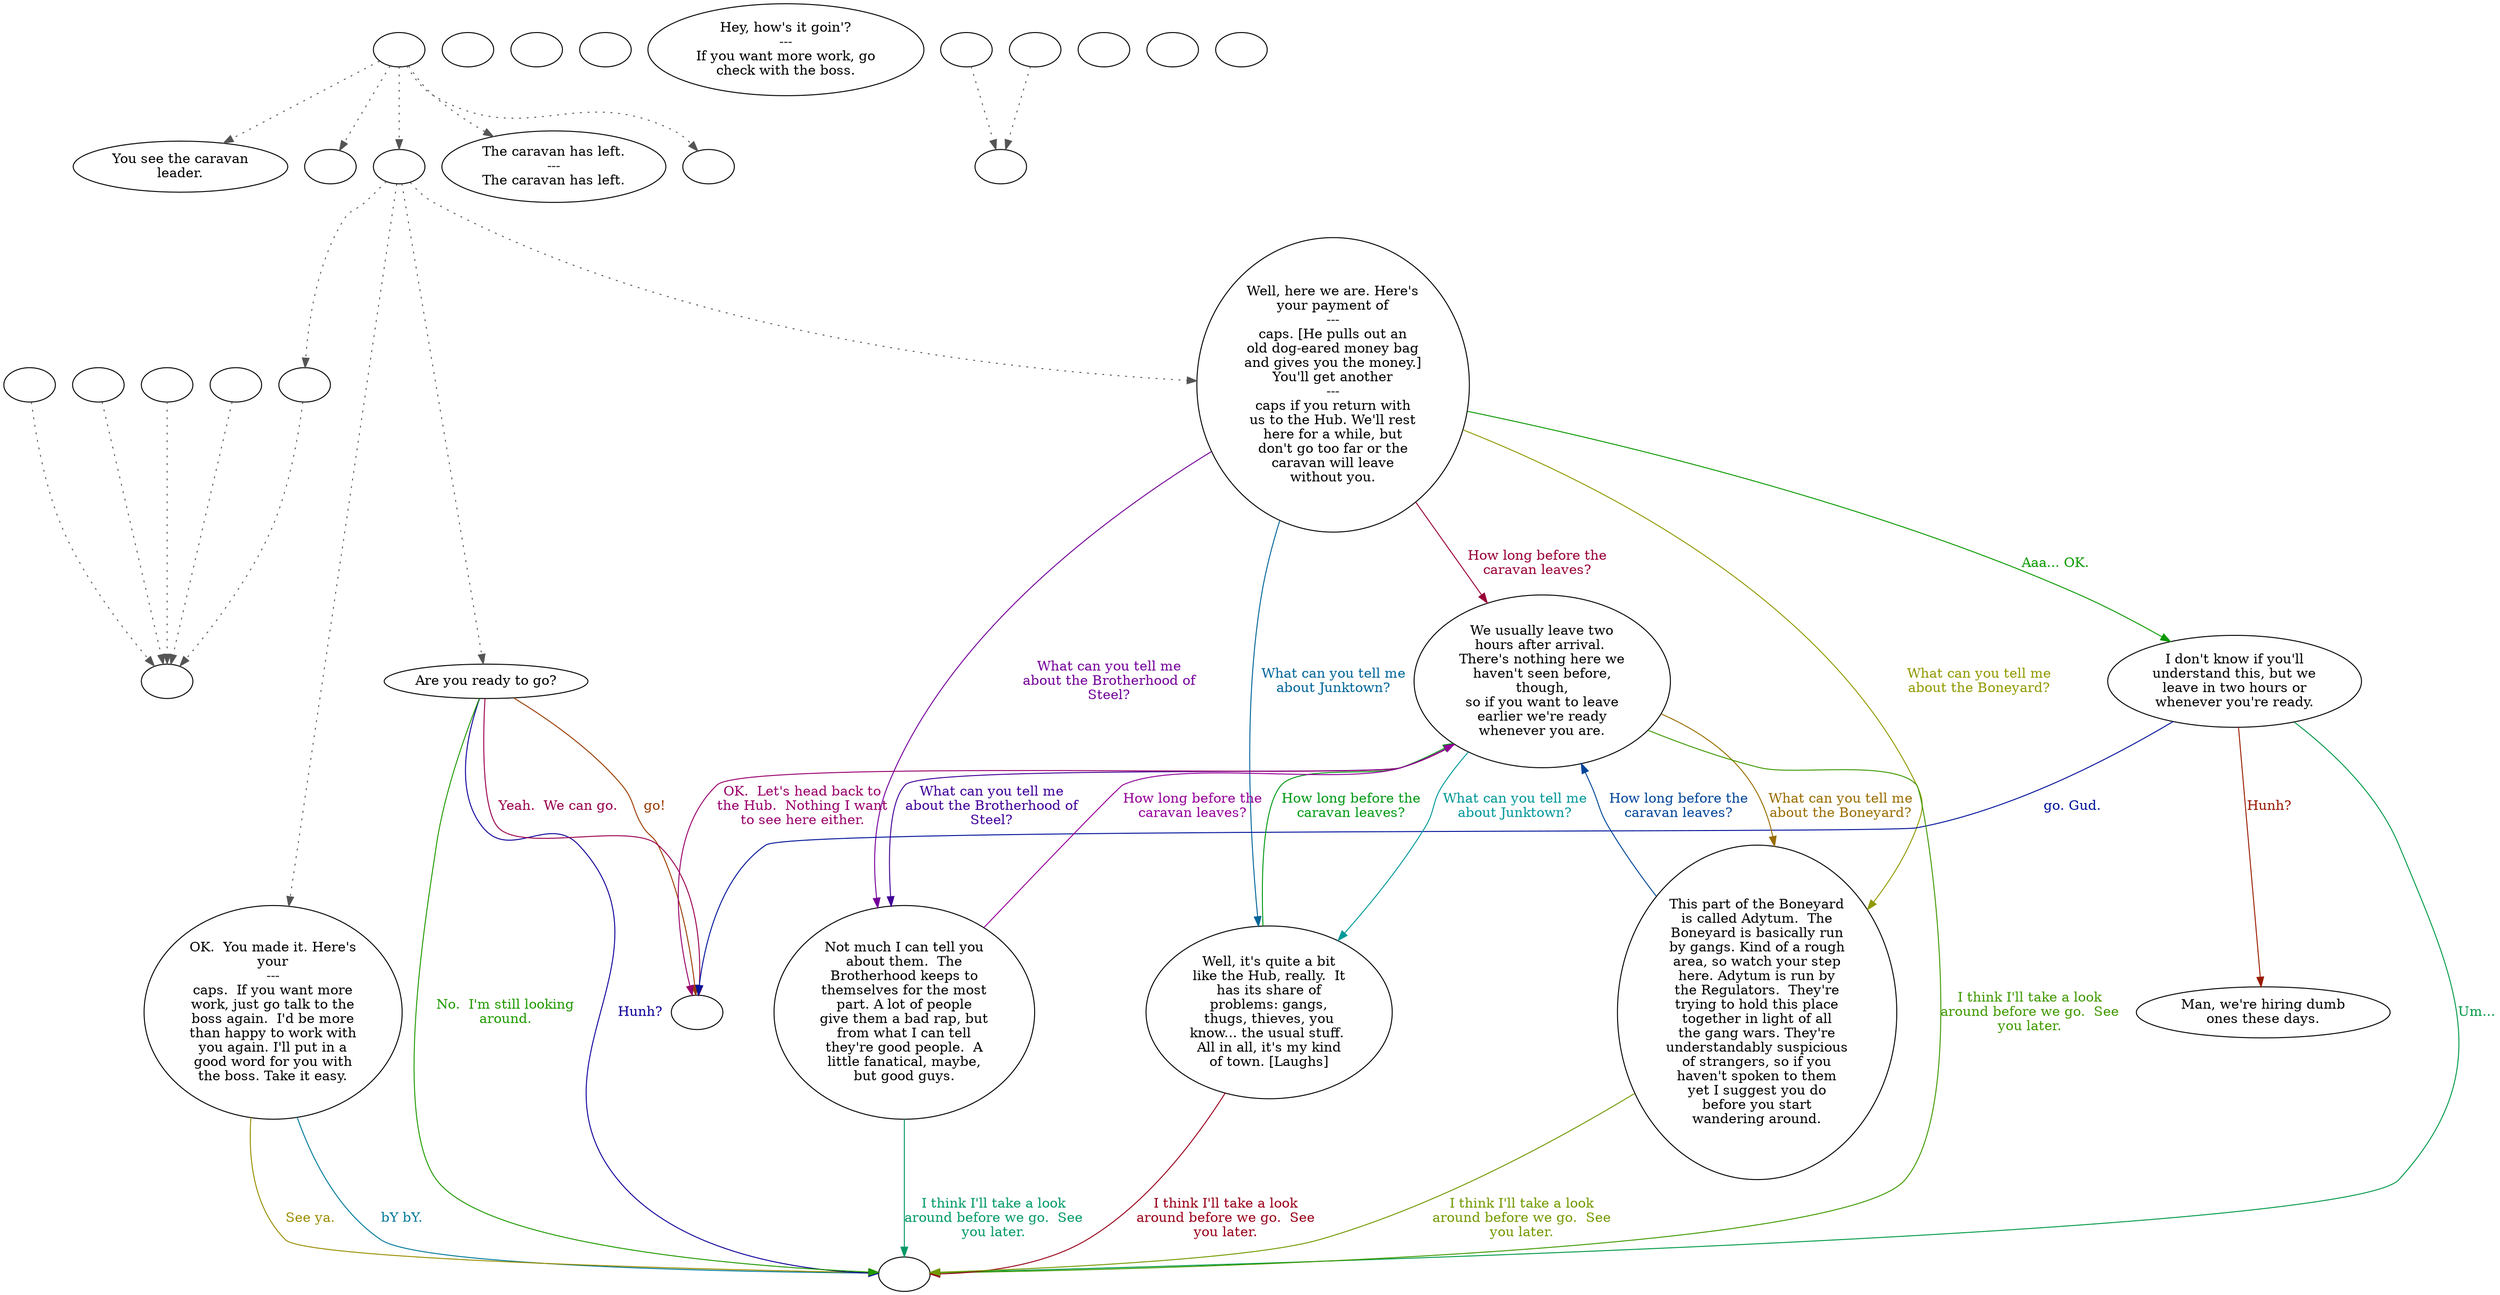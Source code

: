 digraph CARVLEAD {
  "start" [style=filled       fillcolor="#FFFFFF"       color="#000000"]
  "start" -> "look_at_p_proc" [style=dotted color="#555555"]
  "start" -> "pickup_p_proc" [style=dotted color="#555555"]
  "start" -> "talk_p_proc" [style=dotted color="#555555"]
  "start" -> "critter_p_proc" [style=dotted color="#555555"]
  "start" -> "destroy_p_proc" [style=dotted color="#555555"]
  "start" [label=""]
  "combat" [style=filled       fillcolor="#FFFFFF"       color="#000000"]
  "combat" [label=""]
  "critter_p_proc" [style=filled       fillcolor="#FFFFFF"       color="#000000"]
  "critter_p_proc" [label="The caravan has left.\n---\nThe caravan has left."]
  "pickup_p_proc" [style=filled       fillcolor="#FFFFFF"       color="#000000"]
  "pickup_p_proc" [label=""]
  "talk_p_proc" [style=filled       fillcolor="#FFFFFF"       color="#000000"]
  "talk_p_proc" -> "get_reaction" [style=dotted color="#555555"]
  "talk_p_proc" -> "CarvLead09" [style=dotted color="#555555"]
  "talk_p_proc" -> "CarvLead00" [style=dotted color="#555555"]
  "talk_p_proc" -> "CarvLead07" [style=dotted color="#555555"]
  "talk_p_proc" [label=""]
  "destroy_p_proc" [style=filled       fillcolor="#FFFFFF"       color="#000000"]
  "destroy_p_proc" [label=""]
  "look_at_p_proc" [style=filled       fillcolor="#FFFFFF"       color="#000000"]
  "look_at_p_proc" [label="You see the caravan\nleader."]
  "advance_day" [style=filled       fillcolor="#FFFFFF"       color="#000000"]
  "advance_day" [label=""]
  "damage_p_proc" [style=filled       fillcolor="#FFFFFF"       color="#000000"]
  "damage_p_proc" [label=""]
  "CarvLead00" [style=filled       fillcolor="#FFFFFF"       color="#000000"]
  "CarvLead00" [label="Well, here we are. Here's\nyour payment of\n---\ncaps. [He pulls out an\nold dog-eared money bag\nand gives you the money.]\nYou'll get another\n---\ncaps if you return with\nus to the Hub. We'll rest\nhere for a while, but\ndon't go too far or the\ncaravan will leave\nwithout you."]
  "CarvLead00" -> "CarvLead01" [label="Aaa... OK." color="#0B9900" fontcolor="#0B9900"]
  "CarvLead00" -> "CarvLead03" [label="How long before the\ncaravan leaves?" color="#990038" fontcolor="#990038"]
  "CarvLead00" -> "CarvLead04" [label="What can you tell me\nabout Junktown?" color="#006599" fontcolor="#006599"]
  "CarvLead00" -> "CarvLead05" [label="What can you tell me\nabout the Boneyard?" color="#919900" fontcolor="#919900"]
  "CarvLead00" -> "CarvLead06" [label="What can you tell me\nabout the Brotherhood of\nSteel?" color="#740099" fontcolor="#740099"]
  "CarvLead01" [style=filled       fillcolor="#FFFFFF"       color="#000000"]
  "CarvLead01" [label="I don't know if you'll\nunderstand this, but we\nleave in two hours or\nwhenever you're ready."]
  "CarvLead01" -> "CarvLead11" [label="Um..." color="#009947" fontcolor="#009947"]
  "CarvLead01" -> "CarvLead02" [label="Hunh?" color="#991B00" fontcolor="#991B00"]
  "CarvLead01" -> "CarvLead12" [label="go. Gud." color="#001299" fontcolor="#001299"]
  "CarvLead02" [style=filled       fillcolor="#FFFFFF"       color="#000000"]
  "CarvLead02" [label="Man, we're hiring dumb\nones these days."]
  "CarvLead03" [style=filled       fillcolor="#FFFFFF"       color="#000000"]
  "CarvLead03" [label="We usually leave two\nhours after arrival. \nThere's nothing here we\nhaven't seen before,\nthough,\nso if you want to leave\nearlier we're ready\nwhenever you are."]
  "CarvLead03" -> "CarvLead11" [label="I think I'll take a look\naround before we go.  See\nyou later." color="#3F9900" fontcolor="#3F9900"]
  "CarvLead03" -> "CarvLead12" [label="OK.  Let's head back to\nthe Hub.  Nothing I want\nto see here either." color="#99006B" fontcolor="#99006B"]
  "CarvLead03" -> "CarvLead04" [label="What can you tell me\nabout Junktown?" color="#009899" fontcolor="#009899"]
  "CarvLead03" -> "CarvLead05" [label="What can you tell me\nabout the Boneyard?" color="#996D00" fontcolor="#996D00"]
  "CarvLead03" -> "CarvLead06" [label="What can you tell me\nabout the Brotherhood of\nSteel?" color="#410099" fontcolor="#410099"]
  "CarvLead04" [style=filled       fillcolor="#FFFFFF"       color="#000000"]
  "CarvLead04" [label="Well, it's quite a bit\nlike the Hub, really.  It\nhas its share of\nproblems: gangs,\nthugs, thieves, you\nknow... the usual stuff. \nAll in all, it's my kind\nof town. [Laughs]"]
  "CarvLead04" -> "CarvLead03" [label="How long before the\ncaravan leaves?" color="#009914" fontcolor="#009914"]
  "CarvLead04" -> "CarvLead11" [label="I think I'll take a look\naround before we go.  See\nyou later." color="#990019" fontcolor="#990019"]
  "CarvLead05" [style=filled       fillcolor="#FFFFFF"       color="#000000"]
  "CarvLead05" [label="This part of the Boneyard\nis called Adytum.  The\nBoneyard is basically run\nby gangs. Kind of a rough\narea, so watch your step\nhere. Adytum is run by\nthe Regulators.  They're\ntrying to hold this place\ntogether in light of all\nthe gang wars. They're\nunderstandably suspicious\nof strangers, so if you\nhaven't spoken to them\nyet I suggest you do\nbefore you start\nwandering around."]
  "CarvLead05" -> "CarvLead03" [label="How long before the\ncaravan leaves?" color="#004599" fontcolor="#004599"]
  "CarvLead05" -> "CarvLead11" [label="I think I'll take a look\naround before we go.  See\nyou later." color="#729900" fontcolor="#729900"]
  "CarvLead06" [style=filled       fillcolor="#FFFFFF"       color="#000000"]
  "CarvLead06" [label="Not much I can tell you\nabout them.  The\nBrotherhood keeps to\nthemselves for the most\npart. A lot of people\ngive them a bad rap, but\nfrom what I can tell\nthey're good people.  A\nlittle fanatical, maybe,\nbut good guys."]
  "CarvLead06" -> "CarvLead03" [label="How long before the\ncaravan leaves?" color="#940099" fontcolor="#940099"]
  "CarvLead06" -> "CarvLead11" [label="I think I'll take a look\naround before we go.  See\nyou later." color="#009967" fontcolor="#009967"]
  "CarvLead07" [style=filled       fillcolor="#FFFFFF"       color="#000000"]
  "CarvLead07" [label="Are you ready to go?"]
  "CarvLead07" -> "CarvLead12" [label="go!" color="#993A00" fontcolor="#993A00"]
  "CarvLead07" -> "CarvLead11" [label="Hunh?" color="#0E0099" fontcolor="#0E0099"]
  "CarvLead07" -> "CarvLead11" [label="No.  I'm still looking\naround." color="#1F9900" fontcolor="#1F9900"]
  "CarvLead07" -> "CarvLead12" [label="Yeah.  We can go." color="#99004C" fontcolor="#99004C"]
  "CarvLead09" [style=filled       fillcolor="#FFFFFF"       color="#000000"]
  "CarvLead09" [label="OK.  You made it. Here's\nyour\n---\ncaps.  If you want more\nwork, just go talk to the\nboss again.  I'd be more\nthan happy to work with\nyou again. I'll put in a\ngood word for you with\nthe boss. Take it easy."]
  "CarvLead09" -> "CarvLead11" [label="bY bY." color="#007899" fontcolor="#007899"]
  "CarvLead09" -> "CarvLead11" [label="See ya." color="#998D00" fontcolor="#998D00"]
  "CarvLead10" [style=filled       fillcolor="#FFFFFF"       color="#000000"]
  "CarvLead10" [label="Hey, how's it goin'?\n---\nIf you want more work, go\ncheck with the boss."]
  "CarvLead11" [style=filled       fillcolor="#FFFFFF"       color="#000000"]
  "CarvLead11" [label=""]
  "CarvLead12" [style=filled       fillcolor="#FFFFFF"       color="#000000"]
  "CarvLead12" [label=""]
  "get_reaction" [style=filled       fillcolor="#FFFFFF"       color="#000000"]
  "get_reaction" -> "ReactToLevel" [style=dotted color="#555555"]
  "get_reaction" [label=""]
  "ReactToLevel" [style=filled       fillcolor="#FFFFFF"       color="#000000"]
  "ReactToLevel" [label=""]
  "LevelToReact" [style=filled       fillcolor="#FFFFFF"       color="#000000"]
  "LevelToReact" [label=""]
  "UpReact" [style=filled       fillcolor="#FFFFFF"       color="#000000"]
  "UpReact" -> "ReactToLevel" [style=dotted color="#555555"]
  "UpReact" [label=""]
  "DownReact" [style=filled       fillcolor="#FFFFFF"       color="#000000"]
  "DownReact" -> "ReactToLevel" [style=dotted color="#555555"]
  "DownReact" [label=""]
  "BottomReact" [style=filled       fillcolor="#FFFFFF"       color="#000000"]
  "BottomReact" [label=""]
  "TopReact" [style=filled       fillcolor="#FFFFFF"       color="#000000"]
  "TopReact" [label=""]
  "BigUpReact" [style=filled       fillcolor="#FFFFFF"       color="#000000"]
  "BigUpReact" -> "ReactToLevel" [style=dotted color="#555555"]
  "BigUpReact" [label=""]
  "BigDownReact" [style=filled       fillcolor="#FFFFFF"       color="#000000"]
  "BigDownReact" -> "ReactToLevel" [style=dotted color="#555555"]
  "BigDownReact" [label=""]
  "UpReactLevel" [style=filled       fillcolor="#FFFFFF"       color="#000000"]
  "UpReactLevel" -> "LevelToReact" [style=dotted color="#555555"]
  "UpReactLevel" [label=""]
  "DownReactLevel" [style=filled       fillcolor="#FFFFFF"       color="#000000"]
  "DownReactLevel" -> "LevelToReact" [style=dotted color="#555555"]
  "DownReactLevel" [label=""]
  "Goodbyes" [style=filled       fillcolor="#FFFFFF"       color="#000000"]
  "Goodbyes" [label=""]
}